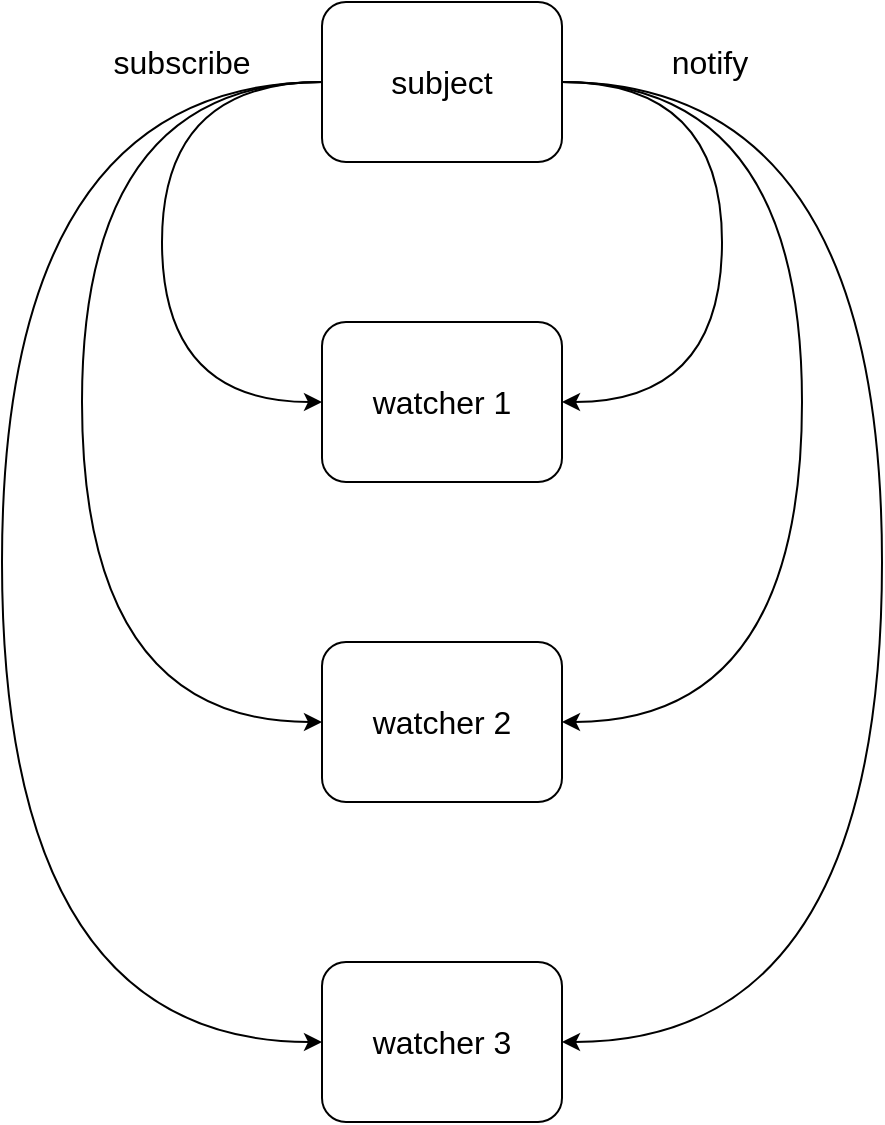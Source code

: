<mxfile version="14.5.1" type="device"><diagram id="ecQVHSkkO_-JMQHQJZj2" name="第 1 页"><mxGraphModel dx="984" dy="1771" grid="1" gridSize="10" guides="1" tooltips="1" connect="1" arrows="1" fold="1" page="1" pageScale="1" pageWidth="827" pageHeight="1169" math="0" shadow="0"><root><mxCell id="0"/><mxCell id="1" parent="0"/><mxCell id="5UG8ssjVLKw1kOlFbHUt-1" value="&lt;font style=&quot;font-size: 16px&quot;&gt;subject&lt;/font&gt;" style="rounded=1;whiteSpace=wrap;html=1;" vertex="1" parent="1"><mxGeometry x="240" y="-160" width="120" height="80" as="geometry"/></mxCell><mxCell id="5UG8ssjVLKw1kOlFbHUt-2" value="&lt;span style=&quot;font-size: 16px&quot;&gt;watcher 1&lt;/span&gt;" style="rounded=1;whiteSpace=wrap;html=1;" vertex="1" parent="1"><mxGeometry x="240" width="120" height="80" as="geometry"/></mxCell><mxCell id="5UG8ssjVLKw1kOlFbHUt-3" value="&lt;span style=&quot;font-size: 16px&quot;&gt;watcher 2&lt;/span&gt;" style="rounded=1;whiteSpace=wrap;html=1;" vertex="1" parent="1"><mxGeometry x="240" y="160" width="120" height="80" as="geometry"/></mxCell><mxCell id="5UG8ssjVLKw1kOlFbHUt-4" value="&lt;font style=&quot;font-size: 16px&quot;&gt;watcher 3&lt;/font&gt;" style="rounded=1;whiteSpace=wrap;html=1;" vertex="1" parent="1"><mxGeometry x="240" y="320" width="120" height="80" as="geometry"/></mxCell><mxCell id="5UG8ssjVLKw1kOlFbHUt-5" value="" style="endArrow=classic;html=1;entryX=0;entryY=0.5;entryDx=0;entryDy=0;edgeStyle=orthogonalEdgeStyle;curved=1;exitX=0;exitY=0.5;exitDx=0;exitDy=0;" edge="1" parent="1" source="5UG8ssjVLKw1kOlFbHUt-1" target="5UG8ssjVLKw1kOlFbHUt-2"><mxGeometry width="50" height="50" relative="1" as="geometry"><mxPoint x="120" y="40" as="sourcePoint"/><mxPoint x="170" y="150" as="targetPoint"/><Array as="points"><mxPoint x="160" y="-120"/><mxPoint x="160" y="40"/></Array></mxGeometry></mxCell><mxCell id="5UG8ssjVLKw1kOlFbHUt-8" value="" style="endArrow=classic;html=1;entryX=0;entryY=0.5;entryDx=0;entryDy=0;edgeStyle=orthogonalEdgeStyle;curved=1;exitX=0;exitY=0.5;exitDx=0;exitDy=0;" edge="1" parent="1" source="5UG8ssjVLKw1kOlFbHUt-1" target="5UG8ssjVLKw1kOlFbHUt-3"><mxGeometry width="50" height="50" relative="1" as="geometry"><mxPoint x="250" y="-110" as="sourcePoint"/><mxPoint x="250" y="50" as="targetPoint"/><Array as="points"><mxPoint x="120" y="-120"/><mxPoint x="120" y="200"/></Array></mxGeometry></mxCell><mxCell id="5UG8ssjVLKw1kOlFbHUt-9" value="" style="endArrow=classic;html=1;entryX=0;entryY=0.5;entryDx=0;entryDy=0;edgeStyle=orthogonalEdgeStyle;curved=1;exitX=0;exitY=0.5;exitDx=0;exitDy=0;" edge="1" parent="1" source="5UG8ssjVLKw1kOlFbHUt-1" target="5UG8ssjVLKw1kOlFbHUt-4"><mxGeometry width="50" height="50" relative="1" as="geometry"><mxPoint x="210" y="-120" as="sourcePoint"/><mxPoint x="210" y="200" as="targetPoint"/><Array as="points"><mxPoint x="80" y="-120"/><mxPoint x="80" y="360"/></Array></mxGeometry></mxCell><mxCell id="5UG8ssjVLKw1kOlFbHUt-10" value="&lt;font style=&quot;font-size: 16px&quot;&gt;subscribe&lt;/font&gt;" style="text;html=1;strokeColor=none;fillColor=none;align=center;verticalAlign=middle;whiteSpace=wrap;rounded=0;" vertex="1" parent="1"><mxGeometry x="150" y="-140" width="40" height="20" as="geometry"/></mxCell><mxCell id="5UG8ssjVLKw1kOlFbHUt-11" value="" style="endArrow=classic;html=1;entryX=1;entryY=0.5;entryDx=0;entryDy=0;edgeStyle=orthogonalEdgeStyle;curved=1;exitX=1;exitY=0.5;exitDx=0;exitDy=0;" edge="1" parent="1" source="5UG8ssjVLKw1kOlFbHUt-1" target="5UG8ssjVLKw1kOlFbHUt-2"><mxGeometry width="50" height="50" relative="1" as="geometry"><mxPoint x="500" y="-70" as="sourcePoint"/><mxPoint x="500" y="90" as="targetPoint"/><Array as="points"><mxPoint x="440" y="-120"/><mxPoint x="440" y="40"/></Array></mxGeometry></mxCell><mxCell id="5UG8ssjVLKw1kOlFbHUt-12" value="" style="endArrow=classic;html=1;entryX=1;entryY=0.5;entryDx=0;entryDy=0;edgeStyle=orthogonalEdgeStyle;curved=1;exitX=1;exitY=0.5;exitDx=0;exitDy=0;" edge="1" parent="1" source="5UG8ssjVLKw1kOlFbHUt-1" target="5UG8ssjVLKw1kOlFbHUt-3"><mxGeometry width="50" height="50" relative="1" as="geometry"><mxPoint x="390" y="-100" as="sourcePoint"/><mxPoint x="390" y="60" as="targetPoint"/><Array as="points"><mxPoint x="480" y="-120"/><mxPoint x="480" y="200"/></Array></mxGeometry></mxCell><mxCell id="5UG8ssjVLKw1kOlFbHUt-13" value="" style="endArrow=classic;html=1;edgeStyle=orthogonalEdgeStyle;curved=1;exitX=1;exitY=0.5;exitDx=0;exitDy=0;" edge="1" parent="1" source="5UG8ssjVLKw1kOlFbHUt-1" target="5UG8ssjVLKw1kOlFbHUt-4"><mxGeometry width="50" height="50" relative="1" as="geometry"><mxPoint x="430" y="-70" as="sourcePoint"/><mxPoint x="430" y="250" as="targetPoint"/><Array as="points"><mxPoint x="520" y="-120"/><mxPoint x="520" y="360"/></Array></mxGeometry></mxCell><mxCell id="5UG8ssjVLKw1kOlFbHUt-14" value="&lt;span style=&quot;font-size: 16px&quot;&gt;notify&lt;/span&gt;" style="text;html=1;strokeColor=none;fillColor=none;align=center;verticalAlign=middle;whiteSpace=wrap;rounded=0;" vertex="1" parent="1"><mxGeometry x="414" y="-140" width="40" height="20" as="geometry"/></mxCell></root></mxGraphModel></diagram></mxfile>